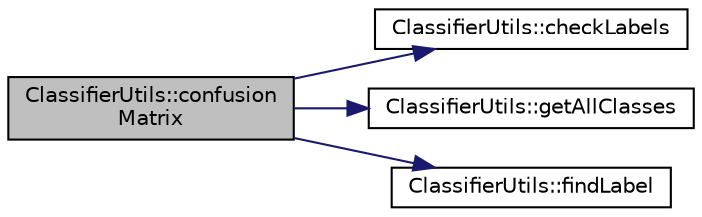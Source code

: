 digraph "ClassifierUtils::confusionMatrix"
{
  bgcolor="transparent";
  edge [fontname="Helvetica",fontsize="10",labelfontname="Helvetica",labelfontsize="10"];
  node [fontname="Helvetica",fontsize="10",shape=record];
  rankdir="LR";
  Node19 [label="ClassifierUtils::confusion\lMatrix",height=0.2,width=0.4,color="black", fillcolor="grey75", style="filled", fontcolor="black"];
  Node19 -> Node20 [color="midnightblue",fontsize="10",style="solid",fontname="Helvetica"];
  Node20 [label="ClassifierUtils::checkLabels",height=0.2,width=0.4,color="black",URL="$classClassifierUtils.html#a5d2e296c795dceb1e033fae541bbc4da"];
  Node19 -> Node21 [color="midnightblue",fontsize="10",style="solid",fontname="Helvetica"];
  Node21 [label="ClassifierUtils::getAllClasses",height=0.2,width=0.4,color="black",URL="$classClassifierUtils.html#a28f096a4fc200737a6b4477965e1e8fa"];
  Node19 -> Node22 [color="midnightblue",fontsize="10",style="solid",fontname="Helvetica"];
  Node22 [label="ClassifierUtils::findLabel",height=0.2,width=0.4,color="black",URL="$classClassifierUtils.html#aba0abbd24fbd086684b0cf7f1996d55f"];
}
